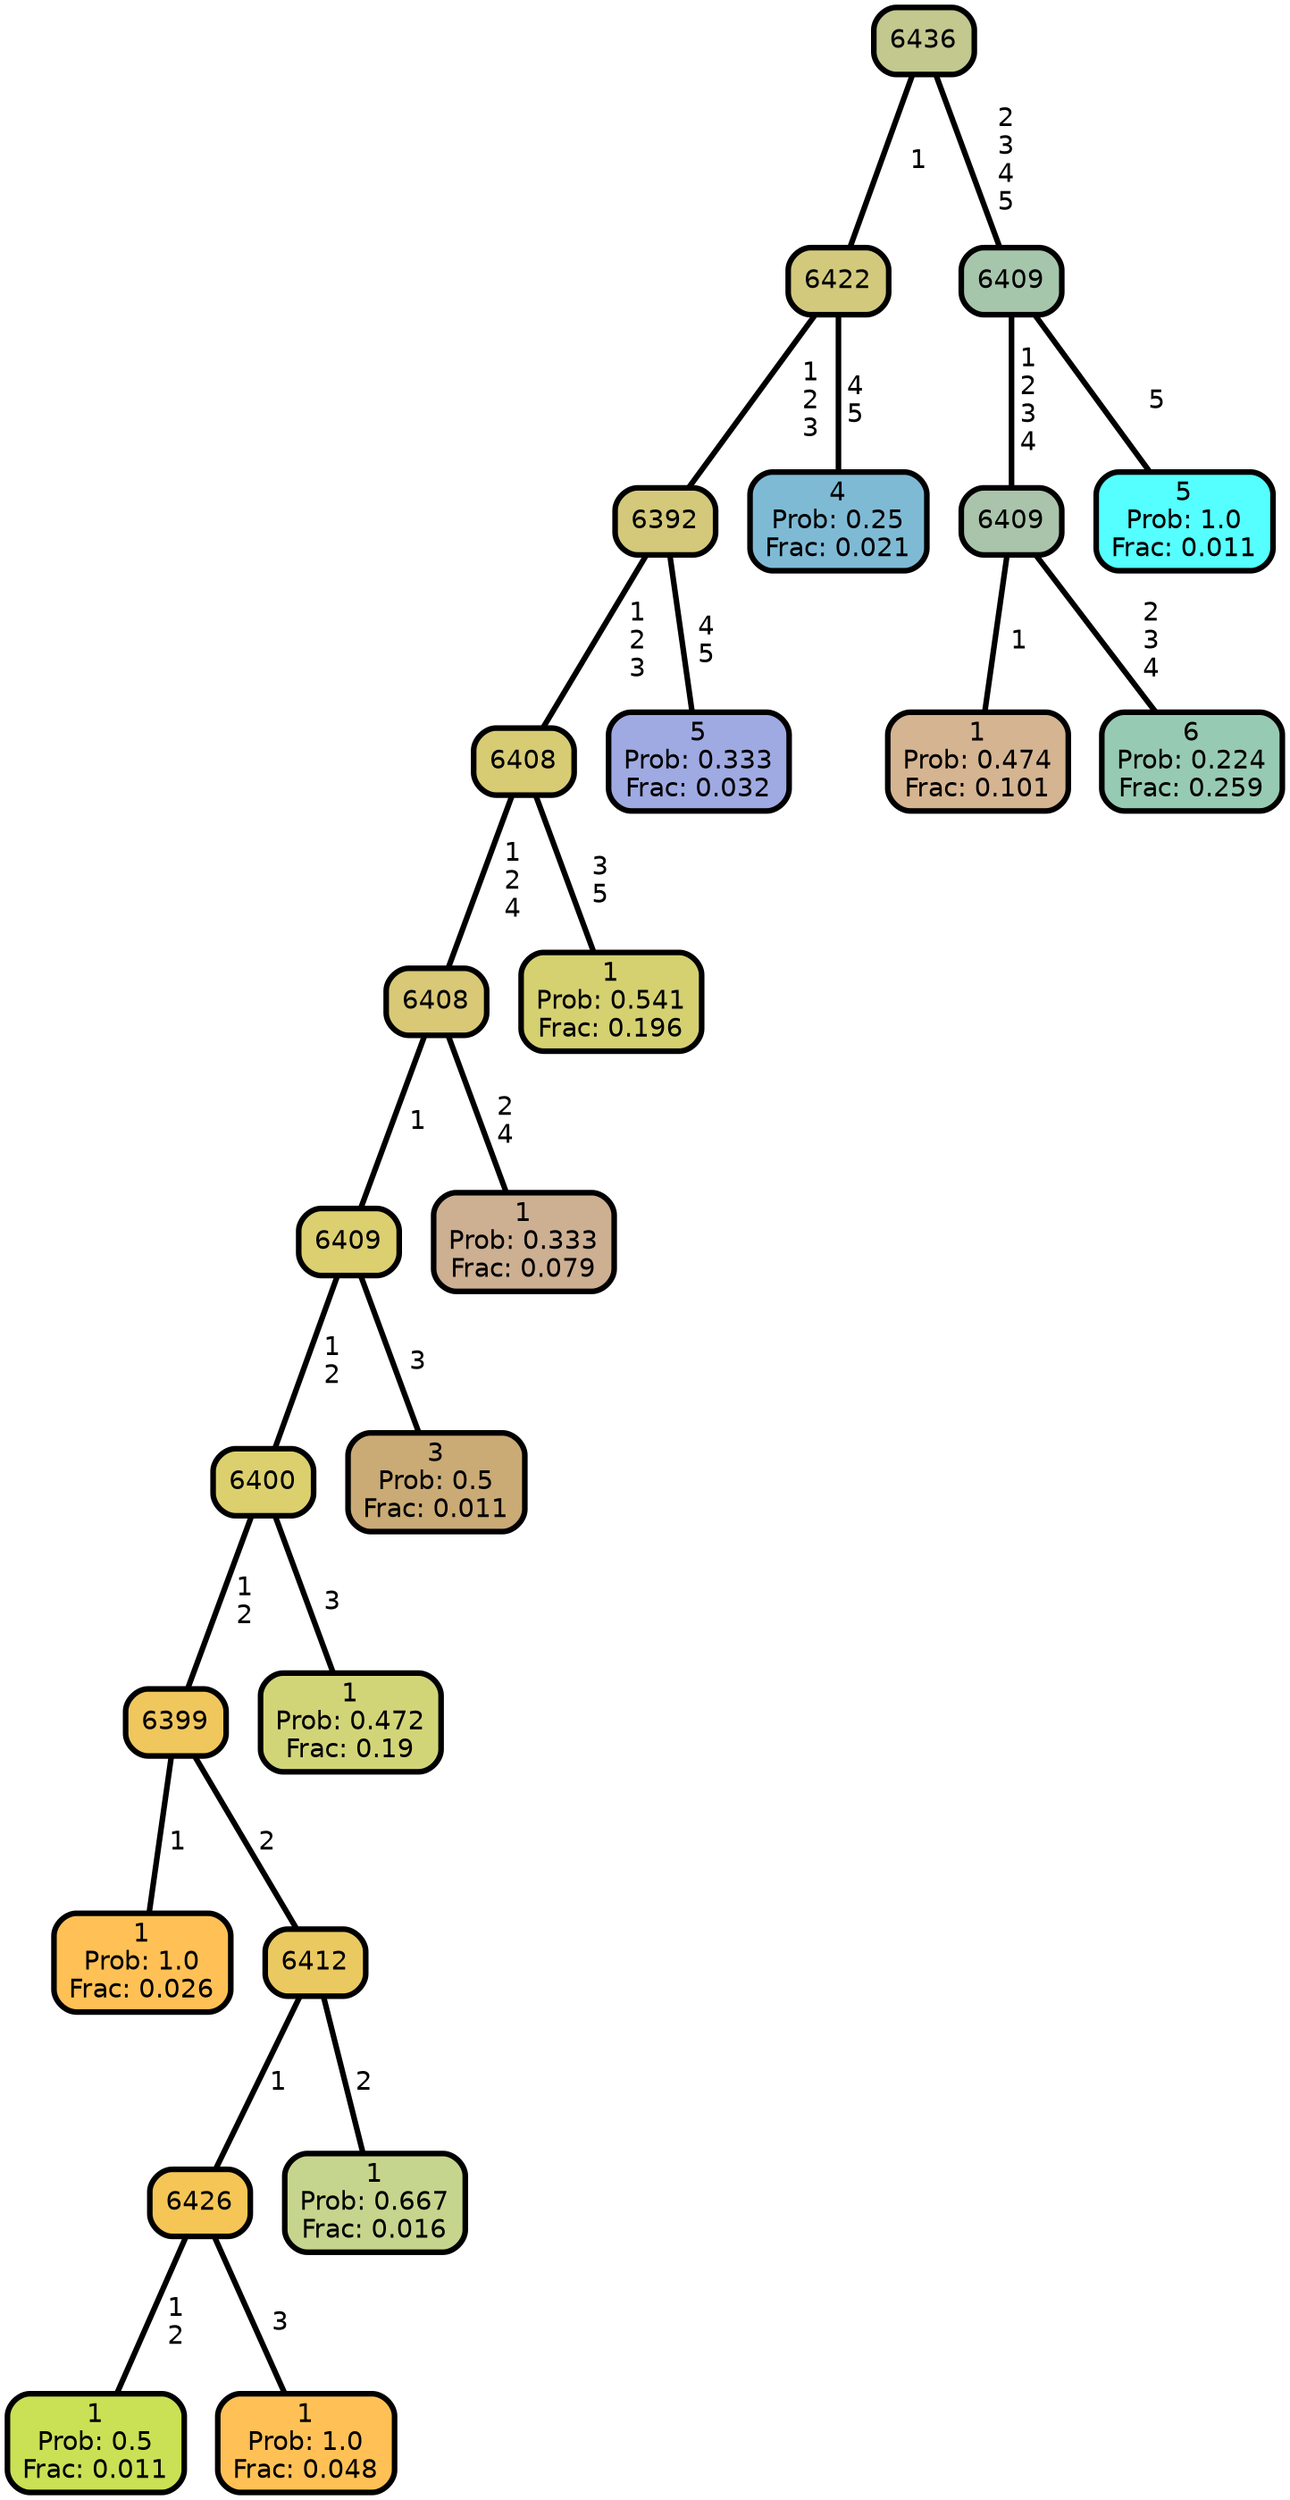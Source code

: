 graph Tree {
node [shape=box, style="filled, rounded",color="black",penwidth="3",fontcolor="black",                 fontname=helvetica] ;
graph [ranksep="0 equally", splines=straight,                 bgcolor=transparent, dpi=200] ;
edge [fontname=helvetica, color=black] ;
0 [label="1
Prob: 1.0
Frac: 0.026", fillcolor="#ffc155"] ;
1 [label="6399", fillcolor="#f0c75d"] ;
2 [label="1
Prob: 0.5
Frac: 0.011", fillcolor="#cae055"] ;
3 [label="6426", fillcolor="#f5c655"] ;
4 [label="1
Prob: 1.0
Frac: 0.048", fillcolor="#ffc155"] ;
5 [label="6412", fillcolor="#ebc961"] ;
6 [label="1
Prob: 0.667
Frac: 0.016", fillcolor="#c6d58d"] ;
7 [label="6400", fillcolor="#dcd06e"] ;
8 [label="1
Prob: 0.472
Frac: 0.19", fillcolor="#d2d577"] ;
9 [label="6409", fillcolor="#dccf6f"] ;
10 [label="3
Prob: 0.5
Frac: 0.011", fillcolor="#caaa75"] ;
11 [label="6408", fillcolor="#d9c876"] ;
12 [label="1
Prob: 0.333
Frac: 0.079", fillcolor="#cdaf92"] ;
13 [label="6408", fillcolor="#d7cb74"] ;
14 [label="1
Prob: 0.541
Frac: 0.196", fillcolor="#d5d170"] ;
15 [label="6392", fillcolor="#d4c97a"] ;
16 [label="5
Prob: 0.333
Frac: 0.032", fillcolor="#9faae2"] ;
17 [label="6422", fillcolor="#d2c97d"] ;
18 [label="4
Prob: 0.25
Frac: 0.021", fillcolor="#7fbad5"] ;
19 [label="6436", fillcolor="#c2c88e"] ;
20 [label="1
Prob: 0.474
Frac: 0.101", fillcolor="#d5b491"] ;
21 [label="6409", fillcolor="#a9c4aa"] ;
22 [label="6
Prob: 0.224
Frac: 0.259", fillcolor="#97cab3"] ;
23 [label="6409", fillcolor="#a6c6ac"] ;
24 [label="5
Prob: 1.0
Frac: 0.011", fillcolor="#55ffff"] ;
1 -- 0 [label=" 1",penwidth=3] ;
1 -- 5 [label=" 2",penwidth=3] ;
3 -- 2 [label=" 1\n 2",penwidth=3] ;
3 -- 4 [label=" 3",penwidth=3] ;
5 -- 3 [label=" 1",penwidth=3] ;
5 -- 6 [label=" 2",penwidth=3] ;
7 -- 1 [label=" 1\n 2",penwidth=3] ;
7 -- 8 [label=" 3",penwidth=3] ;
9 -- 7 [label=" 1\n 2",penwidth=3] ;
9 -- 10 [label=" 3",penwidth=3] ;
11 -- 9 [label=" 1",penwidth=3] ;
11 -- 12 [label=" 2\n 4",penwidth=3] ;
13 -- 11 [label=" 1\n 2\n 4",penwidth=3] ;
13 -- 14 [label=" 3\n 5",penwidth=3] ;
15 -- 13 [label=" 1\n 2\n 3",penwidth=3] ;
15 -- 16 [label=" 4\n 5",penwidth=3] ;
17 -- 15 [label=" 1\n 2\n 3",penwidth=3] ;
17 -- 18 [label=" 4\n 5",penwidth=3] ;
19 -- 17 [label=" 1",penwidth=3] ;
19 -- 23 [label=" 2\n 3\n 4\n 5",penwidth=3] ;
21 -- 20 [label=" 1",penwidth=3] ;
21 -- 22 [label=" 2\n 3\n 4",penwidth=3] ;
23 -- 21 [label=" 1\n 2\n 3\n 4",penwidth=3] ;
23 -- 24 [label=" 5",penwidth=3] ;
{rank = same;}}